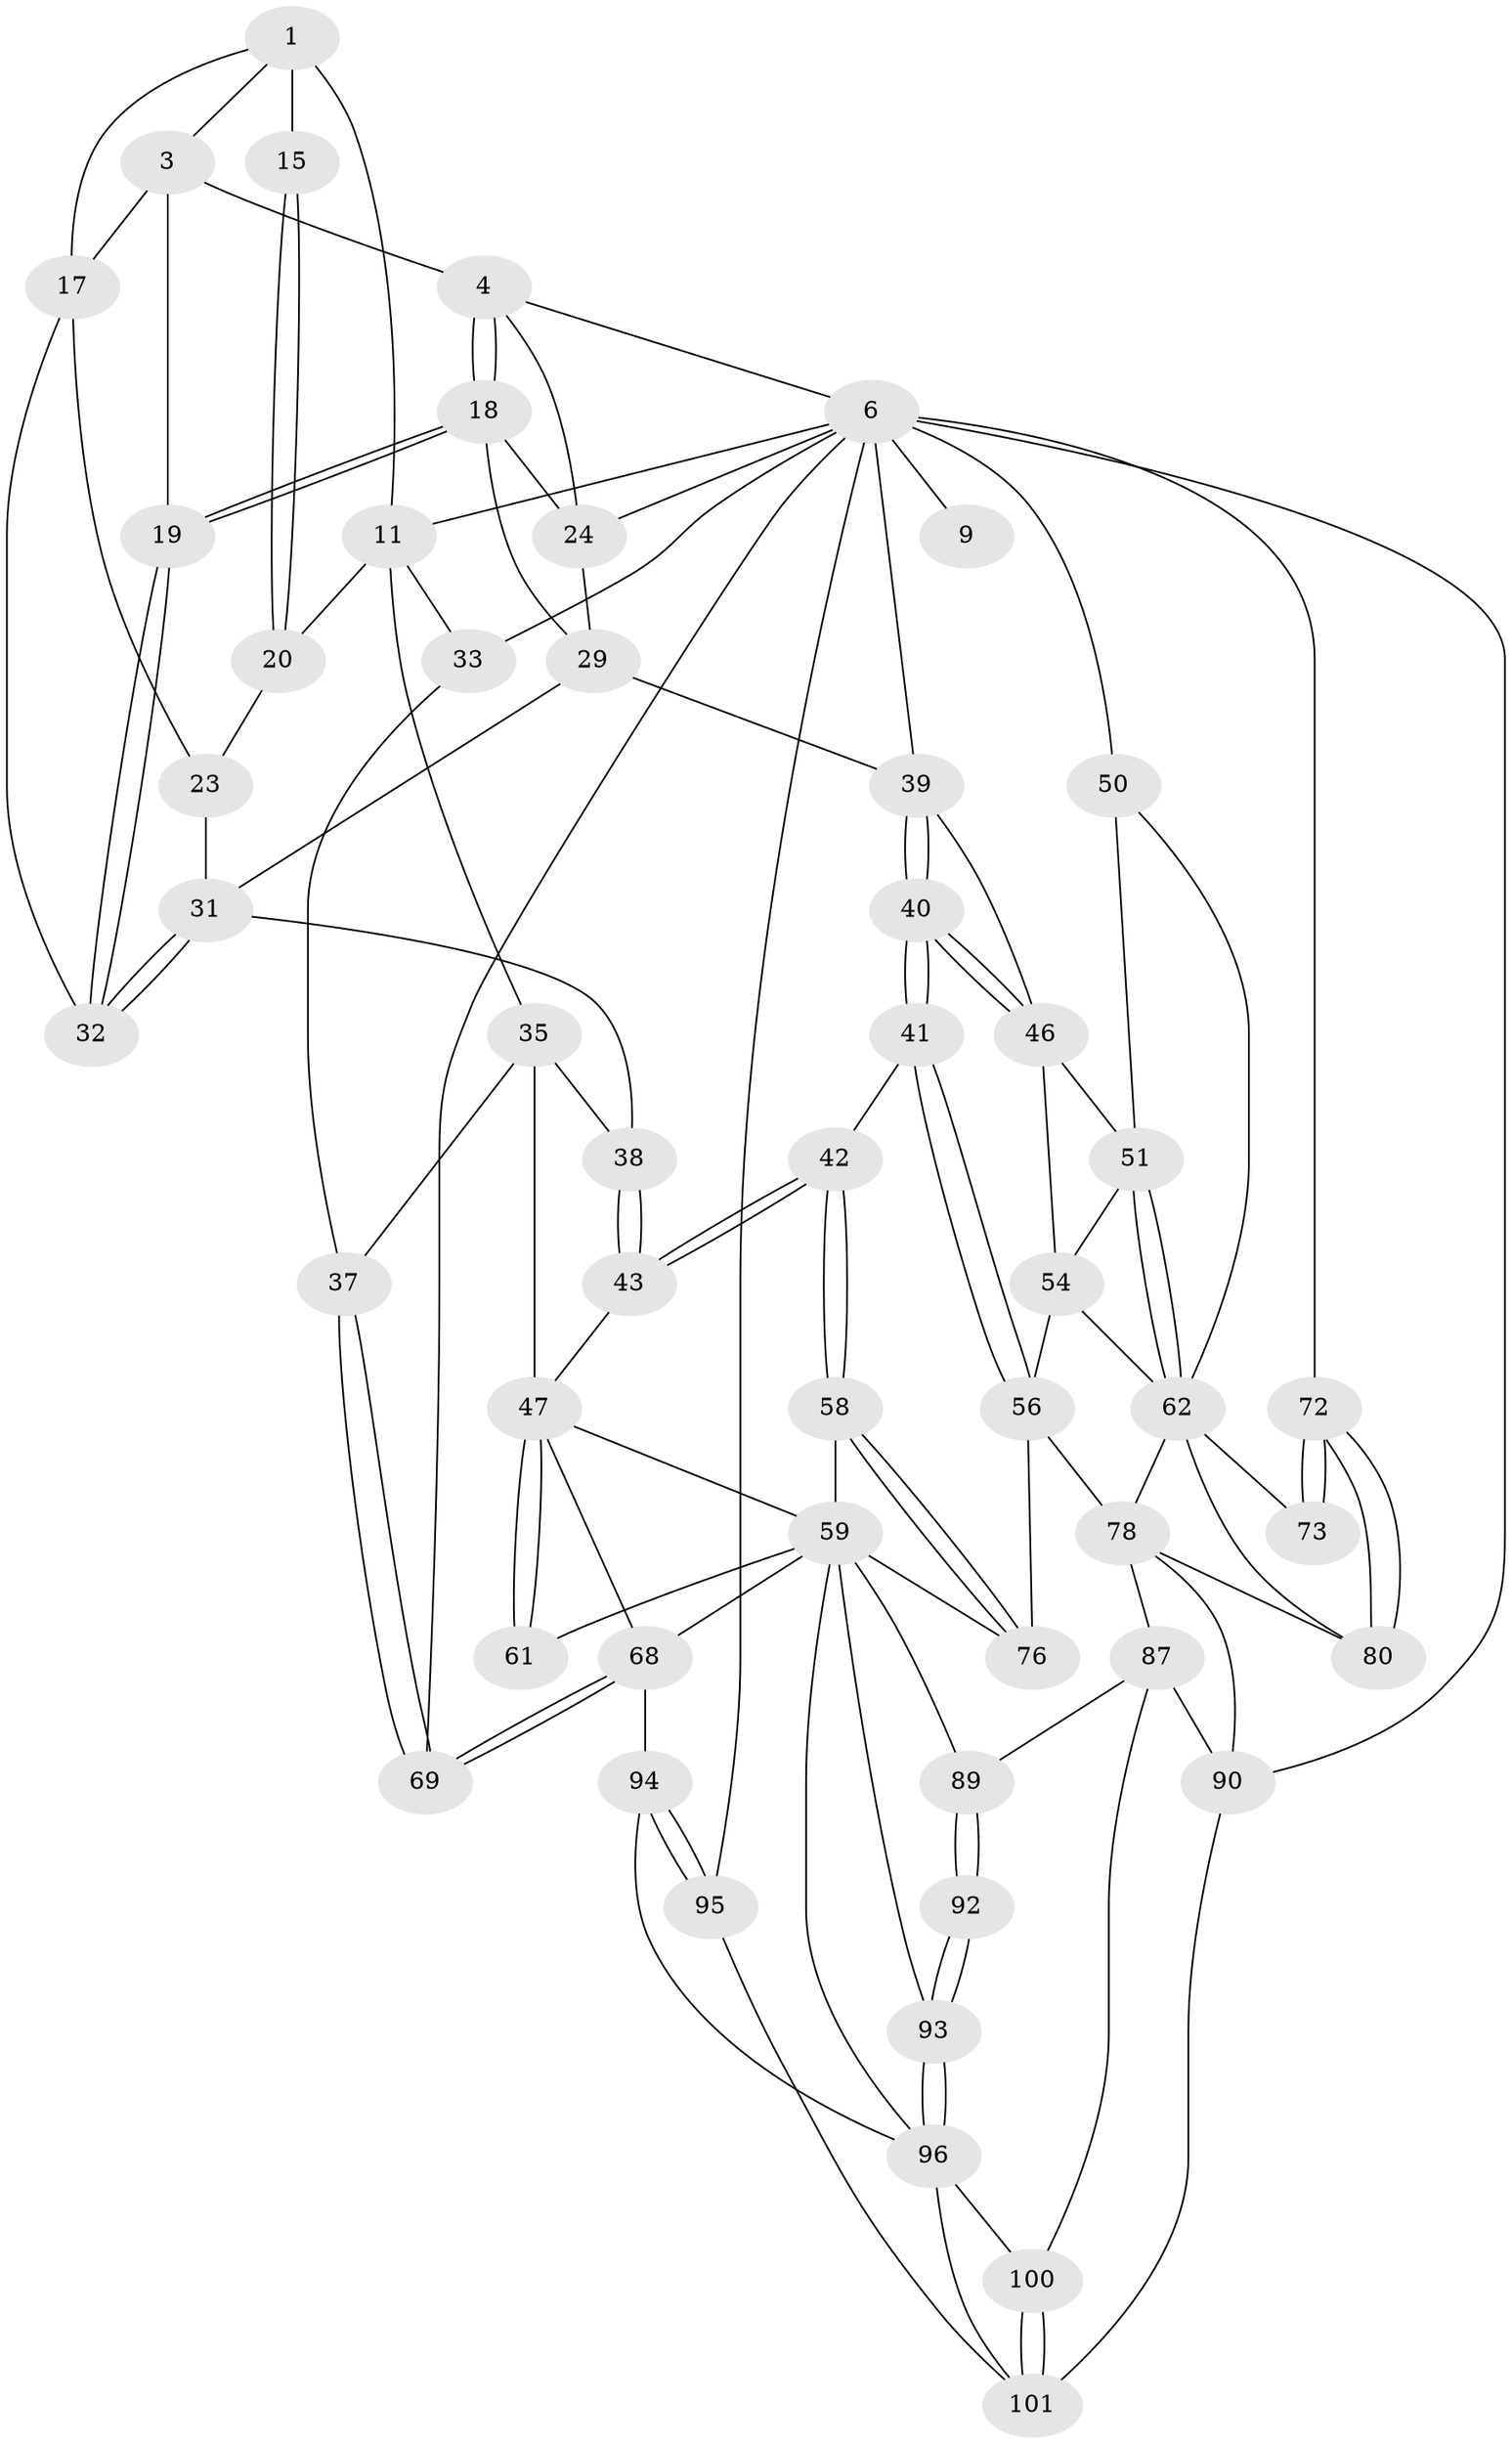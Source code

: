 // original degree distribution, {3: 0.028846153846153848, 5: 0.49038461538461536, 4: 0.2403846153846154, 6: 0.2403846153846154}
// Generated by graph-tools (version 1.1) at 2025/17/03/09/25 04:17:07]
// undirected, 52 vertices, 120 edges
graph export_dot {
graph [start="1"]
  node [color=gray90,style=filled];
  1 [pos="+0.2878763245481484+0",super="+10+2"];
  3 [pos="+0.5745094562179369+0",super="+16"];
  4 [pos="+0.7027128070205767+0",super="+5"];
  6 [pos="+1+0",super="+7+71+26"];
  9 [pos="+0.19563573547463148+0"];
  11 [pos="+0.12523146946361985+0.1425247379060304",super="+21+12"];
  15 [pos="+0.23620995807863981+0.07636898606873546"];
  17 [pos="+0.35261483631191465+0.02629551638912756",super="+22"];
  18 [pos="+0.5639263720464367+0.11602071958442695",super="+25"];
  19 [pos="+0.4884466301254167+0.1296752503640733"];
  20 [pos="+0.16686672131166494+0.192205488330906"];
  23 [pos="+0.3085128354380871+0.16303147055772504"];
  24 [pos="+0.8171913350984668+0",super="+28"];
  29 [pos="+0.6327340434132177+0.15952854693317123",super="+30"];
  31 [pos="+0.4744689782872194+0.23070572997328173",super="+34"];
  32 [pos="+0.46790826123310547+0.19695012725449718"];
  33 [pos="+0+0.11730862584245352"];
  35 [pos="+0.14855589940425862+0.23125263388152525",super="+36"];
  37 [pos="+0+0.32237293278089985"];
  38 [pos="+0.35375377275835596+0.32673133424797596"];
  39 [pos="+0.543884952594052+0.2898020254619206",super="+45"];
  40 [pos="+0.504576710776519+0.4676868140635658"];
  41 [pos="+0.49938902490231396+0.47745497075782023"];
  42 [pos="+0.4981952472849915+0.4775477875496534"];
  43 [pos="+0.35360038160364743+0.3476604379580368"];
  46 [pos="+0.6329364755473725+0.3979562846827534",super="+53"];
  47 [pos="+0.34542149188738447+0.35422471047498794",super="+48"];
  50 [pos="+0.8159444479455662+0.3022031078161582",super="+57"];
  51 [pos="+0.8164478914091737+0.30569602074869456",super="+52"];
  54 [pos="+0.7072497494890113+0.4922607987312053",super="+55"];
  56 [pos="+0.5635061341837624+0.5340718121083391",super="+75"];
  58 [pos="+0.38412263110554373+0.5575162088688744"];
  59 [pos="+0.3379878079133982+0.5761256106761015",super="+82+60"];
  61 [pos="+0.3138556541591723+0.5273148912533587"];
  62 [pos="+0.8696043310127581+0.37945812781019245",super="+63+64"];
  68 [pos="+0+0.6716984892749158",super="+77"];
  69 [pos="+0+0.7107620660633581"];
  72 [pos="+1+0.9214832293325842"];
  73 [pos="+1+0.6966023578078309"];
  76 [pos="+0.5096393645333823+0.7115265550140598"];
  78 [pos="+0.706479914175702+0.7037572289372434",super="+81+79"];
  80 [pos="+0.8070790370499622+0.8290263337900623"];
  87 [pos="+0.5804962435973722+0.8606153395842752",super="+88"];
  89 [pos="+0.4944197789033596+0.8087105423431133"];
  90 [pos="+0.7688413171383877+0.8352035729564817",super="+91+103"];
  92 [pos="+0.47731403370319386+0.8107236354443421"];
  93 [pos="+0.2887272039112457+0.7973021818066385"];
  94 [pos="+0.12596600630379182+0.9442880747316048"];
  95 [pos="+0+1"];
  96 [pos="+0.31370003792356127+0.8504917769475404",super="+97+99"];
  100 [pos="+0.45802776113023863+0.9567692403618526"];
  101 [pos="+0.3796568558345658+1",super="+102"];
  1 -- 11;
  1 -- 15 [weight=2];
  1 -- 3;
  1 -- 17;
  3 -- 4;
  3 -- 19;
  3 -- 17;
  4 -- 18;
  4 -- 18;
  4 -- 24;
  4 -- 6;
  6 -- 33;
  6 -- 9 [weight=2];
  6 -- 11;
  6 -- 69;
  6 -- 72;
  6 -- 95;
  6 -- 24;
  6 -- 50 [weight=2];
  6 -- 39;
  6 -- 90;
  11 -- 35;
  11 -- 20;
  11 -- 33;
  15 -- 20;
  15 -- 20;
  17 -- 32;
  17 -- 23;
  18 -- 19;
  18 -- 19;
  18 -- 24;
  18 -- 29;
  19 -- 32;
  19 -- 32;
  20 -- 23;
  23 -- 31;
  24 -- 29;
  29 -- 31;
  29 -- 39;
  31 -- 32;
  31 -- 32;
  31 -- 38;
  33 -- 37;
  35 -- 38;
  35 -- 37;
  35 -- 47;
  37 -- 69;
  37 -- 69;
  38 -- 43;
  38 -- 43;
  39 -- 40;
  39 -- 40;
  39 -- 46;
  40 -- 41;
  40 -- 41;
  40 -- 46;
  40 -- 46;
  41 -- 42;
  41 -- 56;
  41 -- 56;
  42 -- 43;
  42 -- 43;
  42 -- 58;
  42 -- 58;
  43 -- 47;
  46 -- 54;
  46 -- 51;
  47 -- 61 [weight=2];
  47 -- 61;
  47 -- 68;
  47 -- 59;
  50 -- 51;
  50 -- 62;
  51 -- 62;
  51 -- 62;
  51 -- 54;
  54 -- 56;
  54 -- 62;
  56 -- 76;
  56 -- 78;
  58 -- 59;
  58 -- 76;
  58 -- 76;
  59 -- 96;
  59 -- 93;
  59 -- 89;
  59 -- 76;
  59 -- 61;
  59 -- 68 [weight=2];
  62 -- 73 [weight=2];
  62 -- 80;
  62 -- 78;
  68 -- 69;
  68 -- 69;
  68 -- 94;
  72 -- 73;
  72 -- 73;
  72 -- 80;
  72 -- 80;
  78 -- 80;
  78 -- 90;
  78 -- 87;
  87 -- 90;
  87 -- 89;
  87 -- 100;
  89 -- 92;
  89 -- 92;
  90 -- 101;
  92 -- 93;
  92 -- 93;
  93 -- 96;
  93 -- 96;
  94 -- 95;
  94 -- 95;
  94 -- 96;
  95 -- 101;
  96 -- 101;
  96 -- 100;
  100 -- 101;
  100 -- 101;
}
